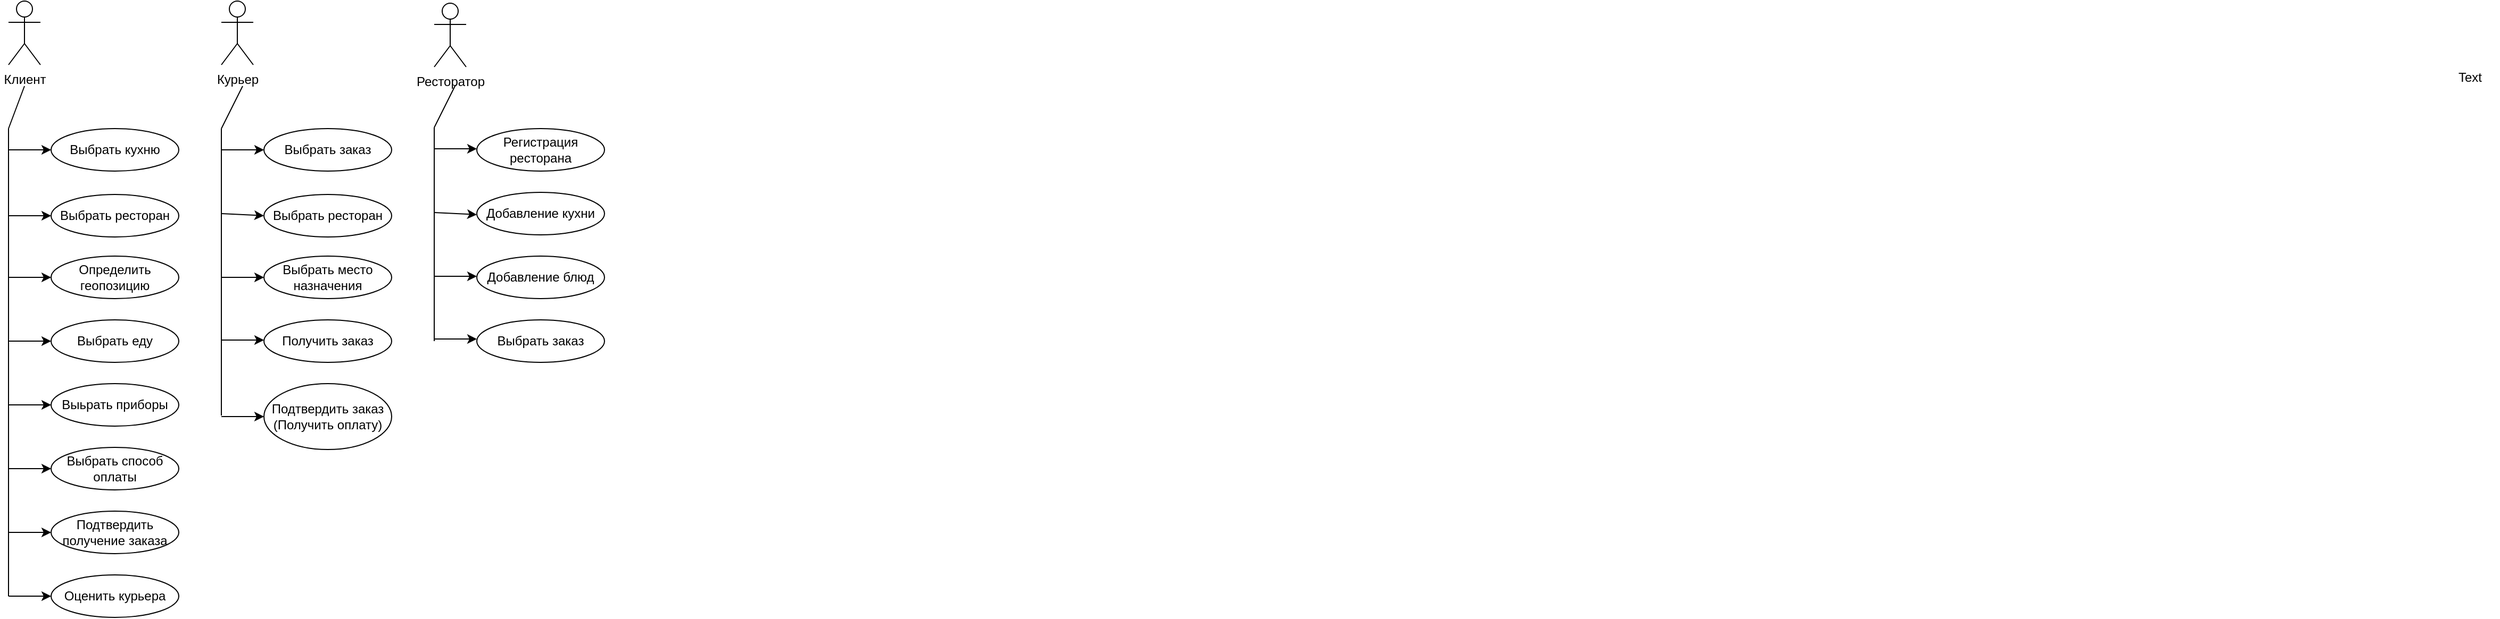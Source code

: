 <mxfile version="11.3.0" type="github" pages="1"><diagram name="Page-1" id="0783ab3e-0a74-02c8-0abd-f7b4e66b4bec"><mxGraphModel dx="817" dy="457" grid="1" gridSize="10" guides="1" tooltips="1" connect="1" arrows="1" fold="1" page="1" pageScale="1" pageWidth="1169" pageHeight="827" background="#ffffff" math="0" shadow="0"><root><mxCell id="0"/><mxCell id="1" parent="0"/><mxCell id="1xkkq5ihG8ovqTxvuMTU-2" style="rounded=0;orthogonalLoop=1;jettySize=auto;html=1;entryX=0;entryY=0.5;entryDx=0;entryDy=0;" parent="1" target="1xkkq5ihG8ovqTxvuMTU-215" edge="1"><mxGeometry relative="1" as="geometry"><mxPoint x="40" y="290" as="targetPoint"/><mxPoint x="40" y="180" as="sourcePoint"/></mxGeometry></mxCell><mxCell id="1xkkq5ihG8ovqTxvuMTU-1" value="&lt;div&gt;Клиент&lt;/div&gt;" style="shape=umlActor;verticalLabelPosition=bottom;labelBackgroundColor=#ffffff;verticalAlign=top;html=1;outlineConnect=0;" parent="1" vertex="1"><mxGeometry x="40" y="40" width="30" height="60" as="geometry"/></mxCell><mxCell id="1xkkq5ihG8ovqTxvuMTU-76" value="Text" style="text;html=1;resizable=0;points=[];autosize=1;align=left;verticalAlign=top;spacingTop=-4;" parent="1" vertex="1"><mxGeometry x="2340" y="102" width="40" height="20" as="geometry"/></mxCell><mxCell id="1xkkq5ihG8ovqTxvuMTU-79" value="Курьер" style="shape=umlActor;verticalLabelPosition=bottom;labelBackgroundColor=#ffffff;verticalAlign=top;html=1;outlineConnect=0;" parent="1" vertex="1"><mxGeometry x="240" y="40" width="30" height="60" as="geometry"/></mxCell><mxCell id="1xkkq5ihG8ovqTxvuMTU-87" style="rounded=0;orthogonalLoop=1;jettySize=auto;html=1;entryX=0;entryY=0.5;entryDx=0;entryDy=0;" parent="1" edge="1" target="1xkkq5ihG8ovqTxvuMTU-238"><mxGeometry relative="1" as="geometry"><mxPoint x="494" y="278" as="targetPoint"/><mxPoint x="240" y="180" as="sourcePoint"/></mxGeometry></mxCell><mxCell id="1xkkq5ihG8ovqTxvuMTU-146" value="Ресторатор" style="shape=umlActor;verticalLabelPosition=bottom;labelBackgroundColor=#ffffff;verticalAlign=top;html=1;outlineConnect=0;" parent="1" vertex="1"><mxGeometry x="440" y="42" width="30" height="60" as="geometry"/></mxCell><mxCell id="1xkkq5ihG8ovqTxvuMTU-148" style="rounded=0;orthogonalLoop=1;jettySize=auto;html=1;entryX=0;entryY=0.5;entryDx=0;entryDy=0;" parent="1" target="1xkkq5ihG8ovqTxvuMTU-224" edge="1"><mxGeometry relative="1" as="geometry"><mxPoint x="190" y="570" as="targetPoint"/><mxPoint x="40" y="540" as="sourcePoint"/></mxGeometry></mxCell><mxCell id="1xkkq5ihG8ovqTxvuMTU-215" value="Выбрать кухню" style="ellipse;whiteSpace=wrap;html=1;" parent="1" vertex="1"><mxGeometry x="80" y="160" width="120" height="40" as="geometry"/></mxCell><mxCell id="1xkkq5ihG8ovqTxvuMTU-216" value="Выбрать ресторан" style="ellipse;whiteSpace=wrap;html=1;" parent="1" vertex="1"><mxGeometry x="80" y="222" width="120" height="40" as="geometry"/></mxCell><mxCell id="1xkkq5ihG8ovqTxvuMTU-217" value="&lt;div&gt;Определить геопозицию&lt;/div&gt;" style="ellipse;whiteSpace=wrap;html=1;" parent="1" vertex="1"><mxGeometry x="80" y="280" width="120" height="40" as="geometry"/></mxCell><mxCell id="1xkkq5ihG8ovqTxvuMTU-219" value="Выбрать еду" style="ellipse;whiteSpace=wrap;html=1;" parent="1" vertex="1"><mxGeometry x="80" y="340" width="120" height="40" as="geometry"/></mxCell><mxCell id="1xkkq5ihG8ovqTxvuMTU-221" value="Выьрать приборы" style="ellipse;whiteSpace=wrap;html=1;" parent="1" vertex="1"><mxGeometry x="80" y="400" width="120" height="40" as="geometry"/></mxCell><mxCell id="1xkkq5ihG8ovqTxvuMTU-222" value="Выбрать способ оплаты" style="ellipse;whiteSpace=wrap;html=1;" parent="1" vertex="1"><mxGeometry x="80" y="460" width="120" height="40" as="geometry"/></mxCell><mxCell id="1xkkq5ihG8ovqTxvuMTU-224" value="Подтвердить получение заказа" style="ellipse;whiteSpace=wrap;html=1;" parent="1" vertex="1"><mxGeometry x="80" y="520" width="120" height="40" as="geometry"/></mxCell><mxCell id="1xkkq5ihG8ovqTxvuMTU-225" value="&lt;div&gt;Оценить курьера&lt;/div&gt;" style="ellipse;whiteSpace=wrap;html=1;" parent="1" vertex="1"><mxGeometry x="80" y="580" width="120" height="40" as="geometry"/></mxCell><mxCell id="1xkkq5ihG8ovqTxvuMTU-226" value="" style="endArrow=none;html=1;" parent="1" edge="1"><mxGeometry width="50" height="50" relative="1" as="geometry"><mxPoint x="55" y="120" as="sourcePoint"/><mxPoint x="40" y="160" as="targetPoint"/></mxGeometry></mxCell><mxCell id="1xkkq5ihG8ovqTxvuMTU-227" value="" style="endArrow=none;html=1;" parent="1" edge="1"><mxGeometry width="50" height="50" relative="1" as="geometry"><mxPoint x="40" y="160" as="sourcePoint"/><mxPoint x="40" y="600" as="targetPoint"/></mxGeometry></mxCell><mxCell id="1xkkq5ihG8ovqTxvuMTU-229" style="rounded=0;orthogonalLoop=1;jettySize=auto;html=1;entryX=0;entryY=0.5;entryDx=0;entryDy=0;" parent="1" edge="1" target="1xkkq5ihG8ovqTxvuMTU-216"><mxGeometry relative="1" as="geometry"><mxPoint x="60" y="272" as="targetPoint"/><mxPoint x="40" y="242" as="sourcePoint"/></mxGeometry></mxCell><mxCell id="1xkkq5ihG8ovqTxvuMTU-230" style="rounded=0;orthogonalLoop=1;jettySize=auto;html=1;entryX=0;entryY=0.5;entryDx=0;entryDy=0;" parent="1" edge="1" target="1xkkq5ihG8ovqTxvuMTU-217"><mxGeometry relative="1" as="geometry"><mxPoint x="419.5" y="280" as="targetPoint"/><mxPoint x="40" y="300" as="sourcePoint"/></mxGeometry></mxCell><mxCell id="1xkkq5ihG8ovqTxvuMTU-231" style="rounded=0;orthogonalLoop=1;jettySize=auto;html=1;entryX=0;entryY=0.5;entryDx=0;entryDy=0;" parent="1" edge="1" target="1xkkq5ihG8ovqTxvuMTU-219"><mxGeometry relative="1" as="geometry"><mxPoint x="580" y="280" as="targetPoint"/><mxPoint x="40" y="360" as="sourcePoint"/></mxGeometry></mxCell><mxCell id="1xkkq5ihG8ovqTxvuMTU-232" style="rounded=0;orthogonalLoop=1;jettySize=auto;html=1;entryX=0;entryY=0.5;entryDx=0;entryDy=0;" parent="1" edge="1" target="1xkkq5ihG8ovqTxvuMTU-221"><mxGeometry relative="1" as="geometry"><mxPoint x="739.5" y="280" as="targetPoint"/><mxPoint x="40" y="420" as="sourcePoint"/></mxGeometry></mxCell><mxCell id="1xkkq5ihG8ovqTxvuMTU-233" style="rounded=0;orthogonalLoop=1;jettySize=auto;html=1;entryX=0;entryY=0.5;entryDx=0;entryDy=0;" parent="1" edge="1" target="1xkkq5ihG8ovqTxvuMTU-222"><mxGeometry relative="1" as="geometry"><mxPoint x="180" y="390" as="targetPoint"/><mxPoint x="40" y="480" as="sourcePoint"/></mxGeometry></mxCell><mxCell id="1xkkq5ihG8ovqTxvuMTU-234" style="rounded=0;orthogonalLoop=1;jettySize=auto;html=1;entryX=0;entryY=0.5;entryDx=0;entryDy=0;" parent="1" edge="1" target="1xkkq5ihG8ovqTxvuMTU-239"><mxGeometry relative="1" as="geometry"><mxPoint x="499.5" y="390" as="targetPoint"/><mxPoint x="240" y="240" as="sourcePoint"/></mxGeometry></mxCell><mxCell id="1xkkq5ihG8ovqTxvuMTU-235" style="rounded=0;orthogonalLoop=1;jettySize=auto;html=1;entryX=0;entryY=0.5;entryDx=0;entryDy=0;" parent="1" edge="1" target="1xkkq5ihG8ovqTxvuMTU-225"><mxGeometry relative="1" as="geometry"><mxPoint x="339.5" y="390" as="targetPoint"/><mxPoint x="40" y="600" as="sourcePoint"/></mxGeometry></mxCell><mxCell id="1xkkq5ihG8ovqTxvuMTU-237" value="" style="endArrow=none;html=1;" parent="1" edge="1"><mxGeometry width="50" height="50" relative="1" as="geometry"><mxPoint x="240" y="160" as="sourcePoint"/><mxPoint x="240" y="430" as="targetPoint"/></mxGeometry></mxCell><mxCell id="1xkkq5ihG8ovqTxvuMTU-238" value="Выбрать заказ" style="ellipse;whiteSpace=wrap;html=1;" parent="1" vertex="1"><mxGeometry x="280" y="160" width="120" height="40" as="geometry"/></mxCell><mxCell id="1xkkq5ihG8ovqTxvuMTU-239" value="Выбрать ресторан" style="ellipse;whiteSpace=wrap;html=1;" parent="1" vertex="1"><mxGeometry x="280" y="222" width="120" height="40" as="geometry"/></mxCell><mxCell id="1xkkq5ihG8ovqTxvuMTU-240" value="Выбрать место назначения" style="ellipse;whiteSpace=wrap;html=1;" parent="1" vertex="1"><mxGeometry x="280" y="280" width="120" height="40" as="geometry"/></mxCell><mxCell id="1xkkq5ihG8ovqTxvuMTU-241" value="Получить заказ" style="ellipse;whiteSpace=wrap;html=1;" parent="1" vertex="1"><mxGeometry x="280" y="340" width="120" height="40" as="geometry"/></mxCell><mxCell id="1xkkq5ihG8ovqTxvuMTU-242" value="Подтвердить заказ&lt;br&gt;(Получить оплату)" style="ellipse;whiteSpace=wrap;html=1;" parent="1" vertex="1"><mxGeometry x="280" y="400" width="120" height="62" as="geometry"/></mxCell><mxCell id="AIX3v0bp46G0OPmH6eNv-3" style="rounded=0;orthogonalLoop=1;jettySize=auto;html=1;entryX=0;entryY=0.5;entryDx=0;entryDy=0;" edge="1" parent="1" target="1xkkq5ihG8ovqTxvuMTU-242"><mxGeometry relative="1" as="geometry"><mxPoint x="1203.5" y="10" as="targetPoint"/><mxPoint x="240" y="431" as="sourcePoint"/></mxGeometry></mxCell><mxCell id="AIX3v0bp46G0OPmH6eNv-4" value="Регистрация ресторана" style="ellipse;whiteSpace=wrap;html=1;" vertex="1" parent="1"><mxGeometry x="480" y="160" width="120" height="40" as="geometry"/></mxCell><mxCell id="AIX3v0bp46G0OPmH6eNv-5" value="Добавление кухни" style="ellipse;whiteSpace=wrap;html=1;" vertex="1" parent="1"><mxGeometry x="480" y="220" width="120" height="40" as="geometry"/></mxCell><mxCell id="AIX3v0bp46G0OPmH6eNv-6" value="Выбрать заказ" style="ellipse;whiteSpace=wrap;html=1;" vertex="1" parent="1"><mxGeometry x="480" y="340" width="120" height="40" as="geometry"/></mxCell><mxCell id="AIX3v0bp46G0OPmH6eNv-7" value="Добавление блюд" style="ellipse;whiteSpace=wrap;html=1;" vertex="1" parent="1"><mxGeometry x="480" y="280" width="120" height="40" as="geometry"/></mxCell><mxCell id="AIX3v0bp46G0OPmH6eNv-10" style="rounded=0;orthogonalLoop=1;jettySize=auto;html=1;entryX=0;entryY=0.5;entryDx=0;entryDy=0;" edge="1" parent="1"><mxGeometry relative="1" as="geometry"><mxPoint x="280" y="359" as="targetPoint"/><mxPoint x="240" y="359" as="sourcePoint"/></mxGeometry></mxCell><mxCell id="AIX3v0bp46G0OPmH6eNv-11" style="rounded=0;orthogonalLoop=1;jettySize=auto;html=1;entryX=0;entryY=0.5;entryDx=0;entryDy=0;" edge="1" parent="1" target="1xkkq5ihG8ovqTxvuMTU-240"><mxGeometry relative="1" as="geometry"><mxPoint x="290" y="369" as="targetPoint"/><mxPoint x="240" y="300" as="sourcePoint"/></mxGeometry></mxCell><mxCell id="AIX3v0bp46G0OPmH6eNv-12" value="" style="endArrow=none;html=1;" edge="1" parent="1"><mxGeometry width="50" height="50" relative="1" as="geometry"><mxPoint x="260" y="120" as="sourcePoint"/><mxPoint x="240" y="160" as="targetPoint"/></mxGeometry></mxCell><mxCell id="AIX3v0bp46G0OPmH6eNv-13" style="rounded=0;orthogonalLoop=1;jettySize=auto;html=1;entryX=0;entryY=0.5;entryDx=0;entryDy=0;" edge="1" parent="1"><mxGeometry relative="1" as="geometry"><mxPoint x="480" y="179" as="targetPoint"/><mxPoint x="440" y="179" as="sourcePoint"/></mxGeometry></mxCell><mxCell id="AIX3v0bp46G0OPmH6eNv-14" style="rounded=0;orthogonalLoop=1;jettySize=auto;html=1;entryX=0;entryY=0.5;entryDx=0;entryDy=0;" edge="1" parent="1"><mxGeometry relative="1" as="geometry"><mxPoint x="480" y="241" as="targetPoint"/><mxPoint x="440" y="239" as="sourcePoint"/></mxGeometry></mxCell><mxCell id="AIX3v0bp46G0OPmH6eNv-15" value="" style="endArrow=none;html=1;" edge="1" parent="1"><mxGeometry width="50" height="50" relative="1" as="geometry"><mxPoint x="440" y="159" as="sourcePoint"/><mxPoint x="440" y="360" as="targetPoint"/></mxGeometry></mxCell><mxCell id="AIX3v0bp46G0OPmH6eNv-22" style="rounded=0;orthogonalLoop=1;jettySize=auto;html=1;entryX=0;entryY=0.5;entryDx=0;entryDy=0;" edge="1" parent="1"><mxGeometry relative="1" as="geometry"><mxPoint x="480" y="358" as="targetPoint"/><mxPoint x="440" y="358" as="sourcePoint"/></mxGeometry></mxCell><mxCell id="AIX3v0bp46G0OPmH6eNv-23" style="rounded=0;orthogonalLoop=1;jettySize=auto;html=1;entryX=0;entryY=0.5;entryDx=0;entryDy=0;" edge="1" parent="1"><mxGeometry relative="1" as="geometry"><mxPoint x="480" y="299" as="targetPoint"/><mxPoint x="440" y="299" as="sourcePoint"/></mxGeometry></mxCell><mxCell id="AIX3v0bp46G0OPmH6eNv-24" value="" style="endArrow=none;html=1;" edge="1" parent="1"><mxGeometry width="50" height="50" relative="1" as="geometry"><mxPoint x="460" y="119" as="sourcePoint"/><mxPoint x="440" y="159" as="targetPoint"/></mxGeometry></mxCell></root></mxGraphModel></diagram></mxfile>